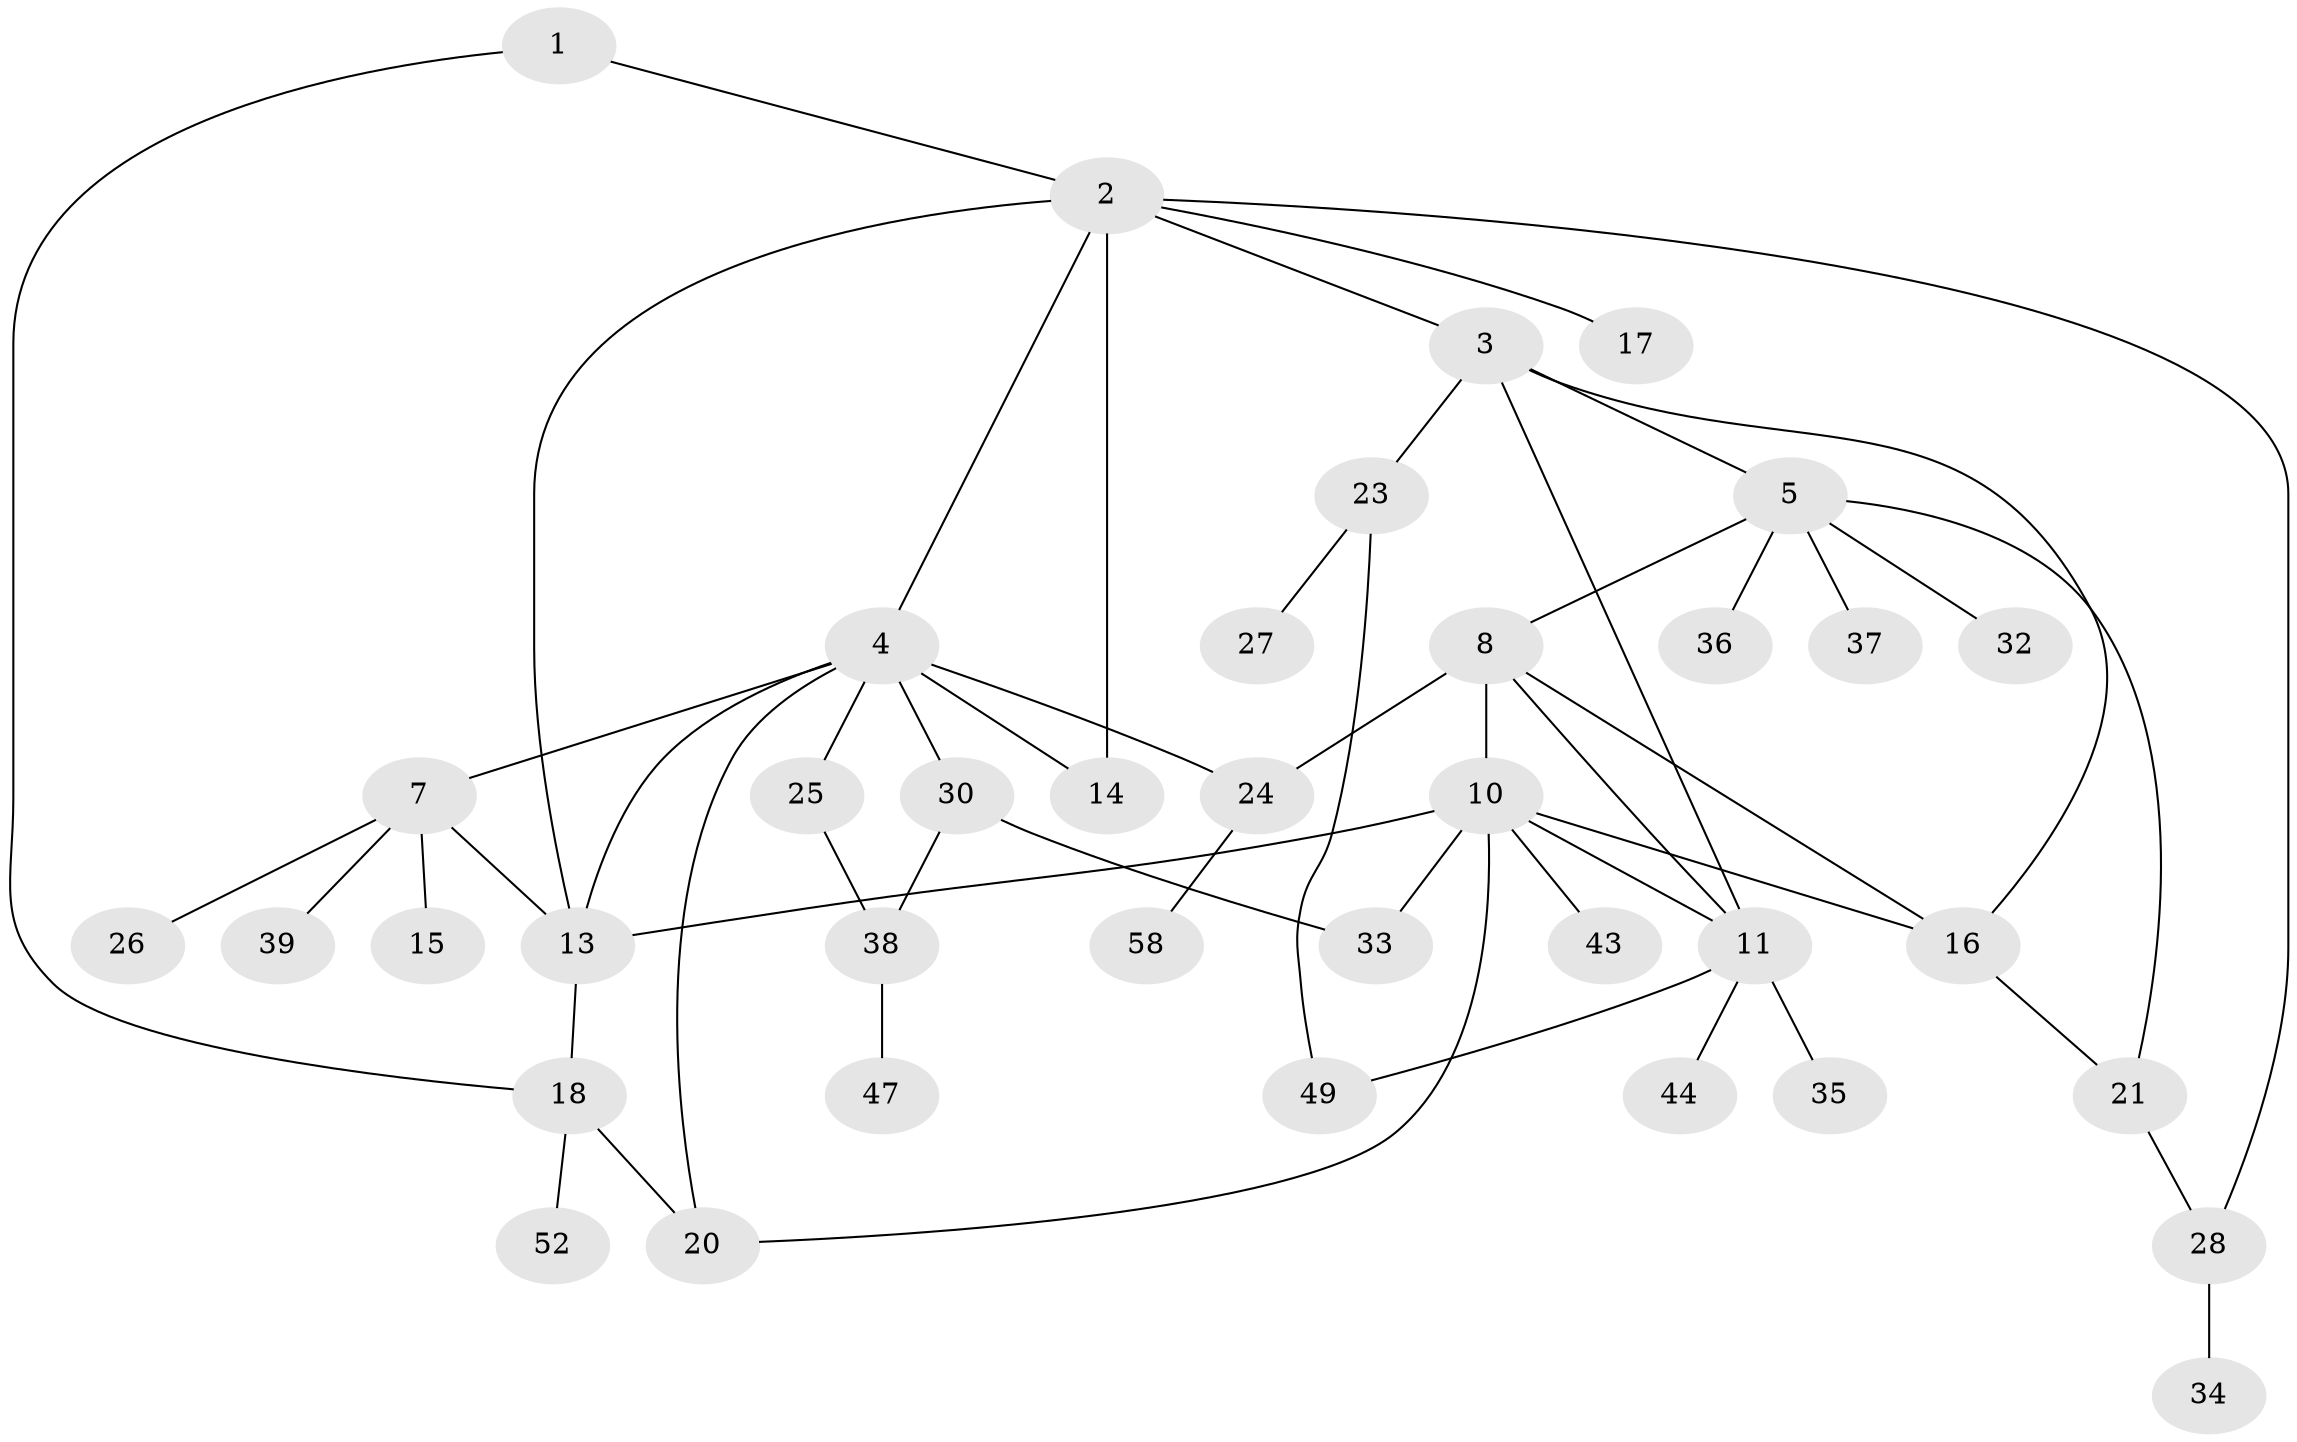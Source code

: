 // Generated by graph-tools (version 1.1) at 2025/51/02/27/25 19:51:38]
// undirected, 38 vertices, 54 edges
graph export_dot {
graph [start="1"]
  node [color=gray90,style=filled];
  1;
  2 [super="+31"];
  3 [super="+50"];
  4 [super="+6"];
  5 [super="+12"];
  7 [super="+9"];
  8 [super="+45"];
  10 [super="+53"];
  11 [super="+19"];
  13 [super="+22"];
  14 [super="+40"];
  15;
  16 [super="+57"];
  17;
  18 [super="+42"];
  20 [super="+46"];
  21;
  23 [super="+54"];
  24 [super="+29"];
  25;
  26;
  27;
  28 [super="+55"];
  30;
  32;
  33 [super="+41"];
  34;
  35;
  36;
  37;
  38 [super="+51"];
  39;
  43;
  44 [super="+56"];
  47 [super="+48"];
  49;
  52;
  58;
  1 -- 2;
  1 -- 18;
  2 -- 3;
  2 -- 4;
  2 -- 17;
  2 -- 28;
  2 -- 14;
  2 -- 13;
  3 -- 5;
  3 -- 23;
  3 -- 16;
  3 -- 11;
  4 -- 25;
  4 -- 30;
  4 -- 13;
  4 -- 20;
  4 -- 7;
  4 -- 24;
  4 -- 14;
  5 -- 8;
  5 -- 21;
  5 -- 32;
  5 -- 36;
  5 -- 37;
  7 -- 15;
  7 -- 26;
  7 -- 39;
  7 -- 13;
  8 -- 10;
  8 -- 11;
  8 -- 16;
  8 -- 24;
  10 -- 13;
  10 -- 16;
  10 -- 43 [weight=2];
  10 -- 11;
  10 -- 33;
  10 -- 20;
  11 -- 49;
  11 -- 35;
  11 -- 44;
  13 -- 18;
  16 -- 21;
  18 -- 52;
  18 -- 20;
  21 -- 28;
  23 -- 27;
  23 -- 49;
  24 -- 58;
  25 -- 38;
  28 -- 34;
  30 -- 33;
  30 -- 38;
  38 -- 47 [weight=2];
}
